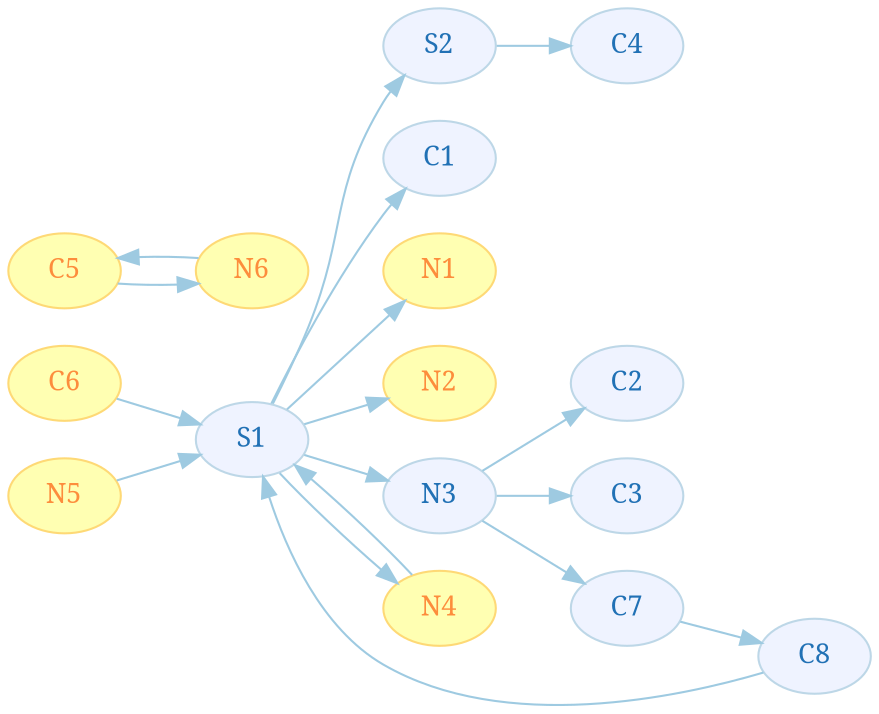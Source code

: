 digraph G {
    rankdir=LR;
    fontname="sans-serif";
    penwidth="0.1";
    edge [comment="Wildcard edge", 
          fontname="sans-serif", 
          fontsize=10, 
          colorscheme="blues3", 
          color=2, 
          fontcolor=3];
    node [fontname="serif", 
          fontsize=13, 
          fillcolor="1", 
          colorscheme="blues4", 
          color="2", 
          fontcolor="4", 
          style="filled"];
    "S1";
    "S2";
    "C1";
    "C2";
    "C3";
    "C4";
    "C5" [colorscheme="ylorrd7"];
    "C6" [colorscheme="ylorrd7"];
    "C7";
    "C8";
    "N1" [colorscheme="ylorrd7"];
    "N2" [colorscheme="ylorrd7"];
    "N3";
    "N4" [colorscheme="ylorrd7"];
    "N5" [colorscheme="ylorrd7"];
    "N6" [colorscheme="ylorrd7"];
    "S1" -> "S2";
    "S1" -> "C1";
    "S1" -> "N1";
    "S1" -> "N2";
    "S1" -> "N3";
    "S1" -> "N4";
    "S2" -> "C4";
    "C5" -> "N6";
    "C6" -> "S1";
    "C7" -> "C8";
    "C8" -> "S1";
    "N3" -> "C2";
    "N3" -> "C3";
    "N3" -> "C7";
    "N4" -> "S1";
    "N5" -> "S1";
    "N6" -> "C5";
}
